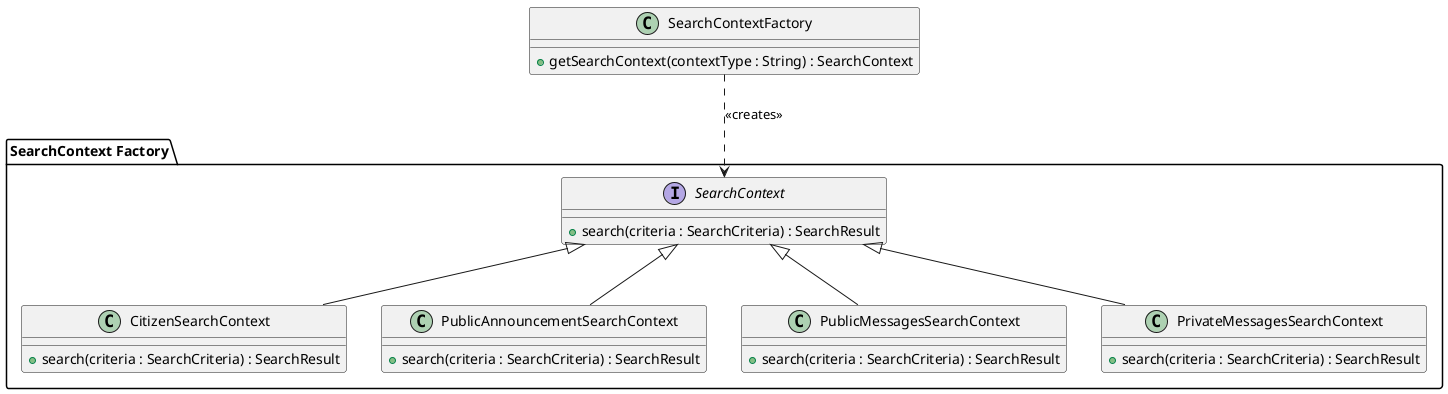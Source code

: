 @startuml
!define RECTANGLE class

RECTANGLE SearchContextFactory {
    +getSearchContext(contextType : String) : SearchContext
}

package "SearchContext Factory" {

    interface SearchContext {
        +search(criteria : SearchCriteria) : SearchResult
    }

    RECTANGLE CitizenSearchContext {
        +search(criteria : SearchCriteria) : SearchResult
    }

    RECTANGLE PublicAnnouncementSearchContext {
        +search(criteria : SearchCriteria) : SearchResult
    }

    RECTANGLE PublicMessagesSearchContext {
        +search(criteria : SearchCriteria) : SearchResult
    }

    RECTANGLE PrivateMessagesSearchContext {
        +search(criteria : SearchCriteria) : SearchResult
    }

    SearchContext <|-- CitizenSearchContext
    SearchContext <|-- PublicAnnouncementSearchContext
    SearchContext <|-- PublicMessagesSearchContext
    SearchContext <|-- PrivateMessagesSearchContext


}

SearchContextFactory ..> SearchContext : <<creates>>


@enduml